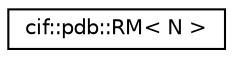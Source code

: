 digraph "Graphical Class Hierarchy"
{
  edge [fontname="Helvetica",fontsize="10",labelfontname="Helvetica",labelfontsize="10"];
  node [fontname="Helvetica",fontsize="10",shape=record];
  rankdir="LR";
  Node0 [label="cif::pdb::RM\< N \>",height=0.2,width=0.4,color="black", fillcolor="white", style="filled",URL="$structcif_1_1pdb_1_1RM.html"];
}
